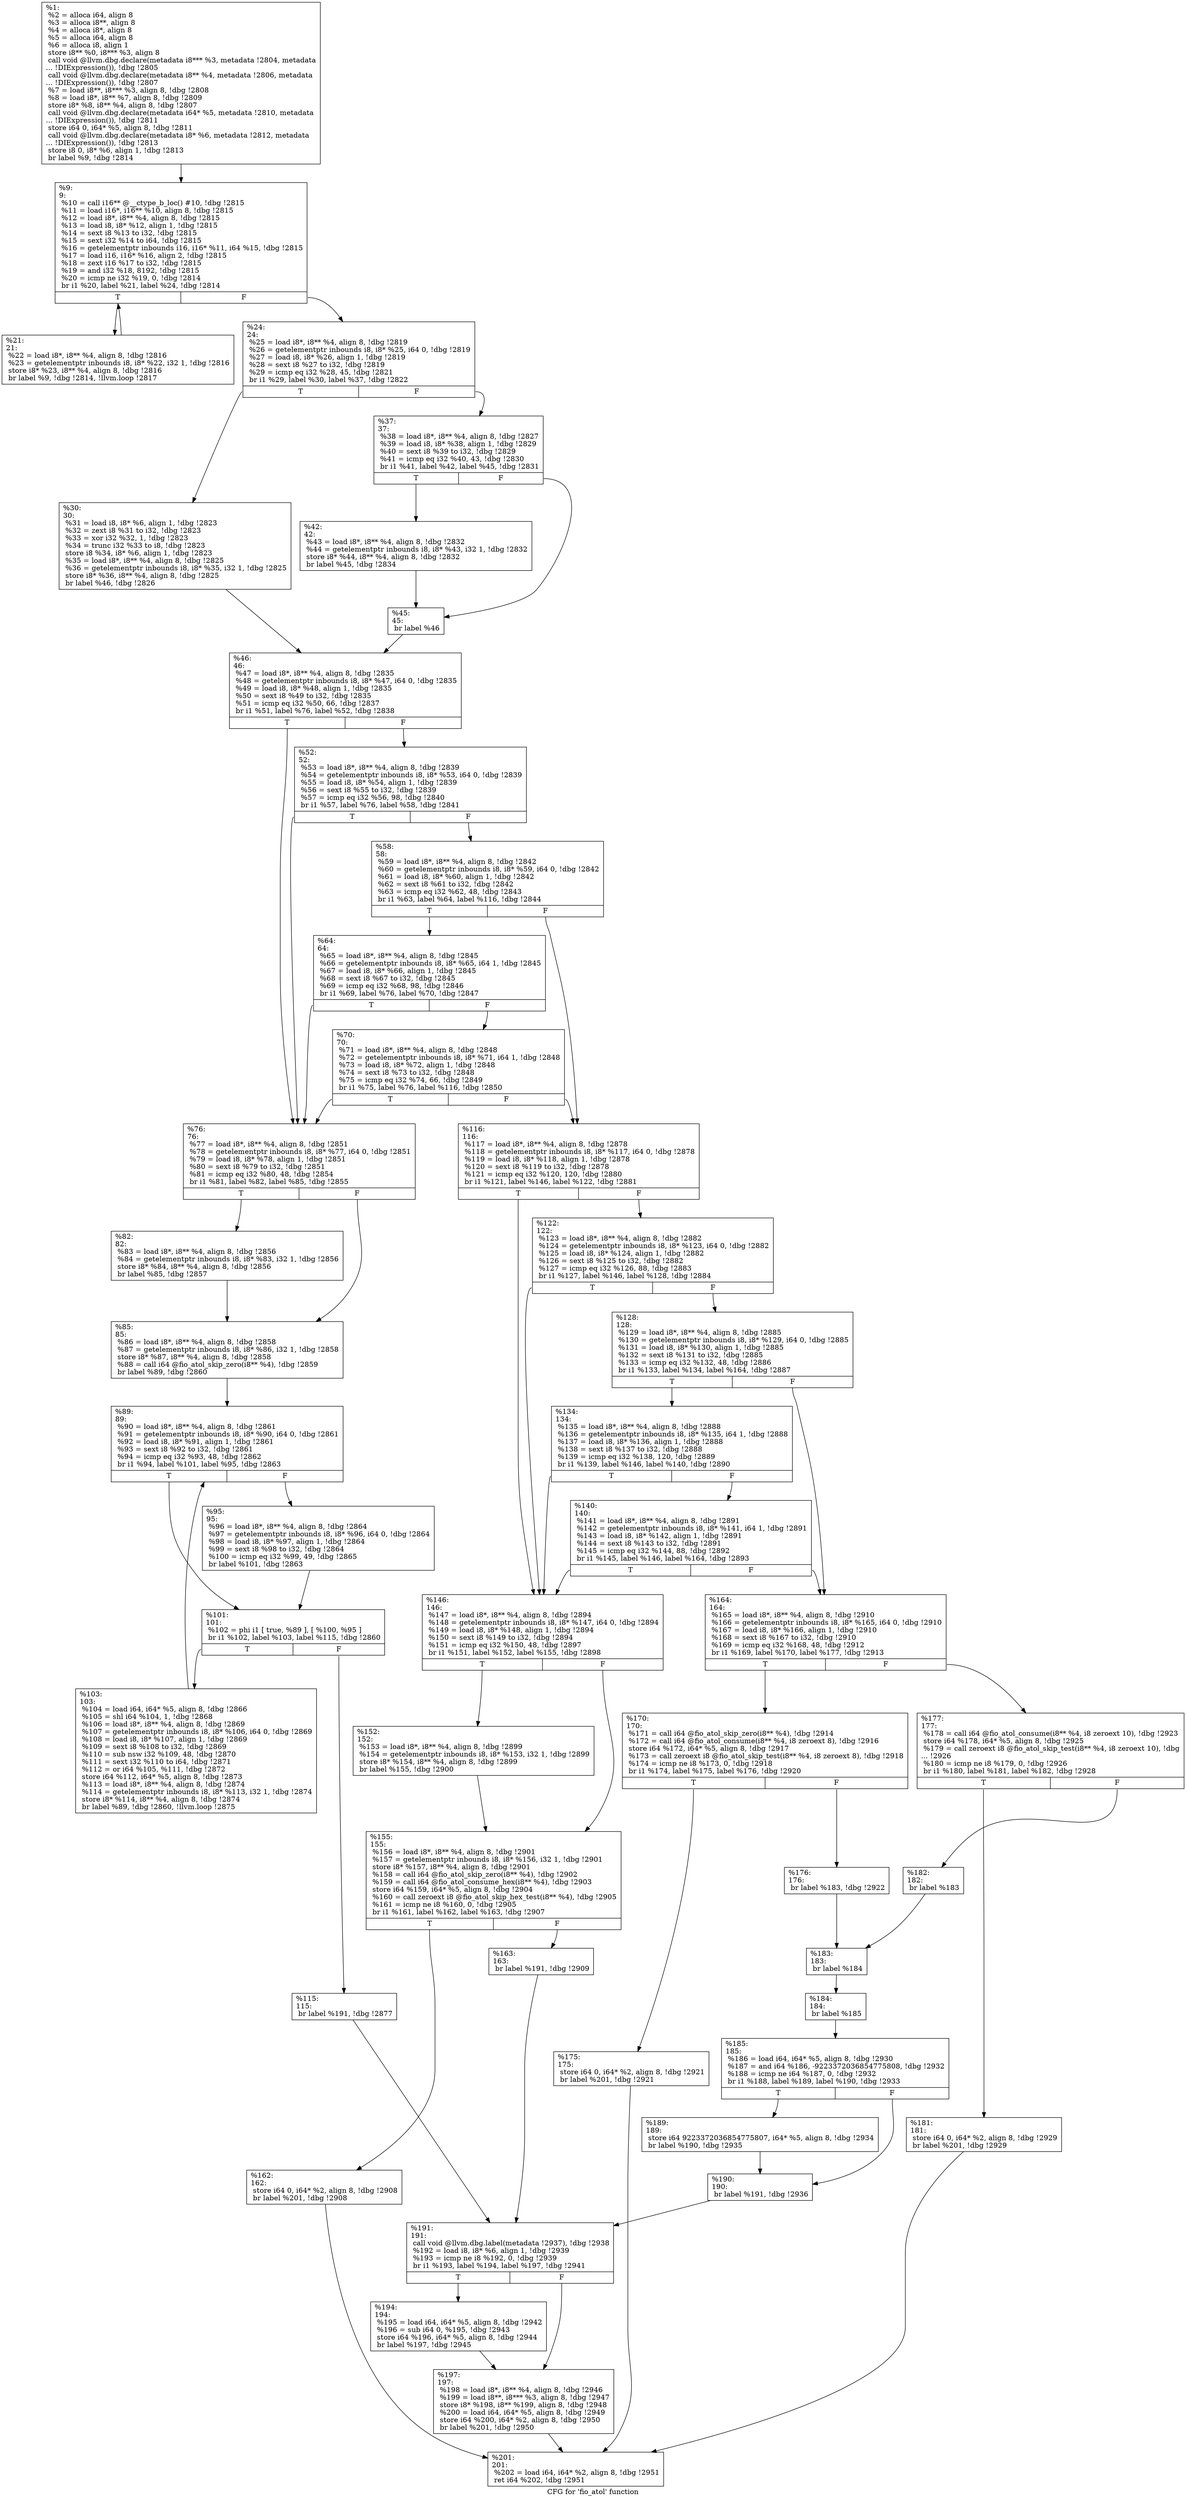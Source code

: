 digraph "CFG for 'fio_atol' function" {
	label="CFG for 'fio_atol' function";

	Node0x55685157c3d0 [shape=record,label="{%1:\l  %2 = alloca i64, align 8\l  %3 = alloca i8**, align 8\l  %4 = alloca i8*, align 8\l  %5 = alloca i64, align 8\l  %6 = alloca i8, align 1\l  store i8** %0, i8*** %3, align 8\l  call void @llvm.dbg.declare(metadata i8*** %3, metadata !2804, metadata\l... !DIExpression()), !dbg !2805\l  call void @llvm.dbg.declare(metadata i8** %4, metadata !2806, metadata\l... !DIExpression()), !dbg !2807\l  %7 = load i8**, i8*** %3, align 8, !dbg !2808\l  %8 = load i8*, i8** %7, align 8, !dbg !2809\l  store i8* %8, i8** %4, align 8, !dbg !2807\l  call void @llvm.dbg.declare(metadata i64* %5, metadata !2810, metadata\l... !DIExpression()), !dbg !2811\l  store i64 0, i64* %5, align 8, !dbg !2811\l  call void @llvm.dbg.declare(metadata i8* %6, metadata !2812, metadata\l... !DIExpression()), !dbg !2813\l  store i8 0, i8* %6, align 1, !dbg !2813\l  br label %9, !dbg !2814\l}"];
	Node0x55685157c3d0 -> Node0x55685157d490;
	Node0x55685157d490 [shape=record,label="{%9:\l9:                                                \l  %10 = call i16** @__ctype_b_loc() #10, !dbg !2815\l  %11 = load i16*, i16** %10, align 8, !dbg !2815\l  %12 = load i8*, i8** %4, align 8, !dbg !2815\l  %13 = load i8, i8* %12, align 1, !dbg !2815\l  %14 = sext i8 %13 to i32, !dbg !2815\l  %15 = sext i32 %14 to i64, !dbg !2815\l  %16 = getelementptr inbounds i16, i16* %11, i64 %15, !dbg !2815\l  %17 = load i16, i16* %16, align 2, !dbg !2815\l  %18 = zext i16 %17 to i32, !dbg !2815\l  %19 = and i32 %18, 8192, !dbg !2815\l  %20 = icmp ne i32 %19, 0, !dbg !2814\l  br i1 %20, label %21, label %24, !dbg !2814\l|{<s0>T|<s1>F}}"];
	Node0x55685157d490:s0 -> Node0x55685157d4e0;
	Node0x55685157d490:s1 -> Node0x55685157d530;
	Node0x55685157d4e0 [shape=record,label="{%21:\l21:                                               \l  %22 = load i8*, i8** %4, align 8, !dbg !2816\l  %23 = getelementptr inbounds i8, i8* %22, i32 1, !dbg !2816\l  store i8* %23, i8** %4, align 8, !dbg !2816\l  br label %9, !dbg !2814, !llvm.loop !2817\l}"];
	Node0x55685157d4e0 -> Node0x55685157d490;
	Node0x55685157d530 [shape=record,label="{%24:\l24:                                               \l  %25 = load i8*, i8** %4, align 8, !dbg !2819\l  %26 = getelementptr inbounds i8, i8* %25, i64 0, !dbg !2819\l  %27 = load i8, i8* %26, align 1, !dbg !2819\l  %28 = sext i8 %27 to i32, !dbg !2819\l  %29 = icmp eq i32 %28, 45, !dbg !2821\l  br i1 %29, label %30, label %37, !dbg !2822\l|{<s0>T|<s1>F}}"];
	Node0x55685157d530:s0 -> Node0x55685157d580;
	Node0x55685157d530:s1 -> Node0x55685157d5d0;
	Node0x55685157d580 [shape=record,label="{%30:\l30:                                               \l  %31 = load i8, i8* %6, align 1, !dbg !2823\l  %32 = zext i8 %31 to i32, !dbg !2823\l  %33 = xor i32 %32, 1, !dbg !2823\l  %34 = trunc i32 %33 to i8, !dbg !2823\l  store i8 %34, i8* %6, align 1, !dbg !2823\l  %35 = load i8*, i8** %4, align 8, !dbg !2825\l  %36 = getelementptr inbounds i8, i8* %35, i32 1, !dbg !2825\l  store i8* %36, i8** %4, align 8, !dbg !2825\l  br label %46, !dbg !2826\l}"];
	Node0x55685157d580 -> Node0x55685157d6c0;
	Node0x55685157d5d0 [shape=record,label="{%37:\l37:                                               \l  %38 = load i8*, i8** %4, align 8, !dbg !2827\l  %39 = load i8, i8* %38, align 1, !dbg !2829\l  %40 = sext i8 %39 to i32, !dbg !2829\l  %41 = icmp eq i32 %40, 43, !dbg !2830\l  br i1 %41, label %42, label %45, !dbg !2831\l|{<s0>T|<s1>F}}"];
	Node0x55685157d5d0:s0 -> Node0x55685157d620;
	Node0x55685157d5d0:s1 -> Node0x55685157d670;
	Node0x55685157d620 [shape=record,label="{%42:\l42:                                               \l  %43 = load i8*, i8** %4, align 8, !dbg !2832\l  %44 = getelementptr inbounds i8, i8* %43, i32 1, !dbg !2832\l  store i8* %44, i8** %4, align 8, !dbg !2832\l  br label %45, !dbg !2834\l}"];
	Node0x55685157d620 -> Node0x55685157d670;
	Node0x55685157d670 [shape=record,label="{%45:\l45:                                               \l  br label %46\l}"];
	Node0x55685157d670 -> Node0x55685157d6c0;
	Node0x55685157d6c0 [shape=record,label="{%46:\l46:                                               \l  %47 = load i8*, i8** %4, align 8, !dbg !2835\l  %48 = getelementptr inbounds i8, i8* %47, i64 0, !dbg !2835\l  %49 = load i8, i8* %48, align 1, !dbg !2835\l  %50 = sext i8 %49 to i32, !dbg !2835\l  %51 = icmp eq i32 %50, 66, !dbg !2837\l  br i1 %51, label %76, label %52, !dbg !2838\l|{<s0>T|<s1>F}}"];
	Node0x55685157d6c0:s0 -> Node0x55685157d850;
	Node0x55685157d6c0:s1 -> Node0x55685157d710;
	Node0x55685157d710 [shape=record,label="{%52:\l52:                                               \l  %53 = load i8*, i8** %4, align 8, !dbg !2839\l  %54 = getelementptr inbounds i8, i8* %53, i64 0, !dbg !2839\l  %55 = load i8, i8* %54, align 1, !dbg !2839\l  %56 = sext i8 %55 to i32, !dbg !2839\l  %57 = icmp eq i32 %56, 98, !dbg !2840\l  br i1 %57, label %76, label %58, !dbg !2841\l|{<s0>T|<s1>F}}"];
	Node0x55685157d710:s0 -> Node0x55685157d850;
	Node0x55685157d710:s1 -> Node0x55685157d760;
	Node0x55685157d760 [shape=record,label="{%58:\l58:                                               \l  %59 = load i8*, i8** %4, align 8, !dbg !2842\l  %60 = getelementptr inbounds i8, i8* %59, i64 0, !dbg !2842\l  %61 = load i8, i8* %60, align 1, !dbg !2842\l  %62 = sext i8 %61 to i32, !dbg !2842\l  %63 = icmp eq i32 %62, 48, !dbg !2843\l  br i1 %63, label %64, label %116, !dbg !2844\l|{<s0>T|<s1>F}}"];
	Node0x55685157d760:s0 -> Node0x55685157d7b0;
	Node0x55685157d760:s1 -> Node0x55685157dad0;
	Node0x55685157d7b0 [shape=record,label="{%64:\l64:                                               \l  %65 = load i8*, i8** %4, align 8, !dbg !2845\l  %66 = getelementptr inbounds i8, i8* %65, i64 1, !dbg !2845\l  %67 = load i8, i8* %66, align 1, !dbg !2845\l  %68 = sext i8 %67 to i32, !dbg !2845\l  %69 = icmp eq i32 %68, 98, !dbg !2846\l  br i1 %69, label %76, label %70, !dbg !2847\l|{<s0>T|<s1>F}}"];
	Node0x55685157d7b0:s0 -> Node0x55685157d850;
	Node0x55685157d7b0:s1 -> Node0x55685157d800;
	Node0x55685157d800 [shape=record,label="{%70:\l70:                                               \l  %71 = load i8*, i8** %4, align 8, !dbg !2848\l  %72 = getelementptr inbounds i8, i8* %71, i64 1, !dbg !2848\l  %73 = load i8, i8* %72, align 1, !dbg !2848\l  %74 = sext i8 %73 to i32, !dbg !2848\l  %75 = icmp eq i32 %74, 66, !dbg !2849\l  br i1 %75, label %76, label %116, !dbg !2850\l|{<s0>T|<s1>F}}"];
	Node0x55685157d800:s0 -> Node0x55685157d850;
	Node0x55685157d800:s1 -> Node0x55685157dad0;
	Node0x55685157d850 [shape=record,label="{%76:\l76:                                               \l  %77 = load i8*, i8** %4, align 8, !dbg !2851\l  %78 = getelementptr inbounds i8, i8* %77, i64 0, !dbg !2851\l  %79 = load i8, i8* %78, align 1, !dbg !2851\l  %80 = sext i8 %79 to i32, !dbg !2851\l  %81 = icmp eq i32 %80, 48, !dbg !2854\l  br i1 %81, label %82, label %85, !dbg !2855\l|{<s0>T|<s1>F}}"];
	Node0x55685157d850:s0 -> Node0x55685157d8a0;
	Node0x55685157d850:s1 -> Node0x55685157d8f0;
	Node0x55685157d8a0 [shape=record,label="{%82:\l82:                                               \l  %83 = load i8*, i8** %4, align 8, !dbg !2856\l  %84 = getelementptr inbounds i8, i8* %83, i32 1, !dbg !2856\l  store i8* %84, i8** %4, align 8, !dbg !2856\l  br label %85, !dbg !2857\l}"];
	Node0x55685157d8a0 -> Node0x55685157d8f0;
	Node0x55685157d8f0 [shape=record,label="{%85:\l85:                                               \l  %86 = load i8*, i8** %4, align 8, !dbg !2858\l  %87 = getelementptr inbounds i8, i8* %86, i32 1, !dbg !2858\l  store i8* %87, i8** %4, align 8, !dbg !2858\l  %88 = call i64 @fio_atol_skip_zero(i8** %4), !dbg !2859\l  br label %89, !dbg !2860\l}"];
	Node0x55685157d8f0 -> Node0x55685157d940;
	Node0x55685157d940 [shape=record,label="{%89:\l89:                                               \l  %90 = load i8*, i8** %4, align 8, !dbg !2861\l  %91 = getelementptr inbounds i8, i8* %90, i64 0, !dbg !2861\l  %92 = load i8, i8* %91, align 1, !dbg !2861\l  %93 = sext i8 %92 to i32, !dbg !2861\l  %94 = icmp eq i32 %93, 48, !dbg !2862\l  br i1 %94, label %101, label %95, !dbg !2863\l|{<s0>T|<s1>F}}"];
	Node0x55685157d940:s0 -> Node0x55685157d9e0;
	Node0x55685157d940:s1 -> Node0x55685157d990;
	Node0x55685157d990 [shape=record,label="{%95:\l95:                                               \l  %96 = load i8*, i8** %4, align 8, !dbg !2864\l  %97 = getelementptr inbounds i8, i8* %96, i64 0, !dbg !2864\l  %98 = load i8, i8* %97, align 1, !dbg !2864\l  %99 = sext i8 %98 to i32, !dbg !2864\l  %100 = icmp eq i32 %99, 49, !dbg !2865\l  br label %101, !dbg !2863\l}"];
	Node0x55685157d990 -> Node0x55685157d9e0;
	Node0x55685157d9e0 [shape=record,label="{%101:\l101:                                              \l  %102 = phi i1 [ true, %89 ], [ %100, %95 ]\l  br i1 %102, label %103, label %115, !dbg !2860\l|{<s0>T|<s1>F}}"];
	Node0x55685157d9e0:s0 -> Node0x55685157da30;
	Node0x55685157d9e0:s1 -> Node0x55685157da80;
	Node0x55685157da30 [shape=record,label="{%103:\l103:                                              \l  %104 = load i64, i64* %5, align 8, !dbg !2866\l  %105 = shl i64 %104, 1, !dbg !2868\l  %106 = load i8*, i8** %4, align 8, !dbg !2869\l  %107 = getelementptr inbounds i8, i8* %106, i64 0, !dbg !2869\l  %108 = load i8, i8* %107, align 1, !dbg !2869\l  %109 = sext i8 %108 to i32, !dbg !2869\l  %110 = sub nsw i32 %109, 48, !dbg !2870\l  %111 = sext i32 %110 to i64, !dbg !2871\l  %112 = or i64 %105, %111, !dbg !2872\l  store i64 %112, i64* %5, align 8, !dbg !2873\l  %113 = load i8*, i8** %4, align 8, !dbg !2874\l  %114 = getelementptr inbounds i8, i8* %113, i32 1, !dbg !2874\l  store i8* %114, i8** %4, align 8, !dbg !2874\l  br label %89, !dbg !2860, !llvm.loop !2875\l}"];
	Node0x55685157da30 -> Node0x55685157d940;
	Node0x55685157da80 [shape=record,label="{%115:\l115:                                              \l  br label %191, !dbg !2877\l}"];
	Node0x55685157da80 -> Node0x55685157e1b0;
	Node0x55685157dad0 [shape=record,label="{%116:\l116:                                              \l  %117 = load i8*, i8** %4, align 8, !dbg !2878\l  %118 = getelementptr inbounds i8, i8* %117, i64 0, !dbg !2878\l  %119 = load i8, i8* %118, align 1, !dbg !2878\l  %120 = sext i8 %119 to i32, !dbg !2878\l  %121 = icmp eq i32 %120, 120, !dbg !2880\l  br i1 %121, label %146, label %122, !dbg !2881\l|{<s0>T|<s1>F}}"];
	Node0x55685157dad0:s0 -> Node0x55685157dc60;
	Node0x55685157dad0:s1 -> Node0x55685157db20;
	Node0x55685157db20 [shape=record,label="{%122:\l122:                                              \l  %123 = load i8*, i8** %4, align 8, !dbg !2882\l  %124 = getelementptr inbounds i8, i8* %123, i64 0, !dbg !2882\l  %125 = load i8, i8* %124, align 1, !dbg !2882\l  %126 = sext i8 %125 to i32, !dbg !2882\l  %127 = icmp eq i32 %126, 88, !dbg !2883\l  br i1 %127, label %146, label %128, !dbg !2884\l|{<s0>T|<s1>F}}"];
	Node0x55685157db20:s0 -> Node0x55685157dc60;
	Node0x55685157db20:s1 -> Node0x55685157db70;
	Node0x55685157db70 [shape=record,label="{%128:\l128:                                              \l  %129 = load i8*, i8** %4, align 8, !dbg !2885\l  %130 = getelementptr inbounds i8, i8* %129, i64 0, !dbg !2885\l  %131 = load i8, i8* %130, align 1, !dbg !2885\l  %132 = sext i8 %131 to i32, !dbg !2885\l  %133 = icmp eq i32 %132, 48, !dbg !2886\l  br i1 %133, label %134, label %164, !dbg !2887\l|{<s0>T|<s1>F}}"];
	Node0x55685157db70:s0 -> Node0x55685157dbc0;
	Node0x55685157db70:s1 -> Node0x55685157ddf0;
	Node0x55685157dbc0 [shape=record,label="{%134:\l134:                                              \l  %135 = load i8*, i8** %4, align 8, !dbg !2888\l  %136 = getelementptr inbounds i8, i8* %135, i64 1, !dbg !2888\l  %137 = load i8, i8* %136, align 1, !dbg !2888\l  %138 = sext i8 %137 to i32, !dbg !2888\l  %139 = icmp eq i32 %138, 120, !dbg !2889\l  br i1 %139, label %146, label %140, !dbg !2890\l|{<s0>T|<s1>F}}"];
	Node0x55685157dbc0:s0 -> Node0x55685157dc60;
	Node0x55685157dbc0:s1 -> Node0x55685157dc10;
	Node0x55685157dc10 [shape=record,label="{%140:\l140:                                              \l  %141 = load i8*, i8** %4, align 8, !dbg !2891\l  %142 = getelementptr inbounds i8, i8* %141, i64 1, !dbg !2891\l  %143 = load i8, i8* %142, align 1, !dbg !2891\l  %144 = sext i8 %143 to i32, !dbg !2891\l  %145 = icmp eq i32 %144, 88, !dbg !2892\l  br i1 %145, label %146, label %164, !dbg !2893\l|{<s0>T|<s1>F}}"];
	Node0x55685157dc10:s0 -> Node0x55685157dc60;
	Node0x55685157dc10:s1 -> Node0x55685157ddf0;
	Node0x55685157dc60 [shape=record,label="{%146:\l146:                                              \l  %147 = load i8*, i8** %4, align 8, !dbg !2894\l  %148 = getelementptr inbounds i8, i8* %147, i64 0, !dbg !2894\l  %149 = load i8, i8* %148, align 1, !dbg !2894\l  %150 = sext i8 %149 to i32, !dbg !2894\l  %151 = icmp eq i32 %150, 48, !dbg !2897\l  br i1 %151, label %152, label %155, !dbg !2898\l|{<s0>T|<s1>F}}"];
	Node0x55685157dc60:s0 -> Node0x55685157dcb0;
	Node0x55685157dc60:s1 -> Node0x55685157dd00;
	Node0x55685157dcb0 [shape=record,label="{%152:\l152:                                              \l  %153 = load i8*, i8** %4, align 8, !dbg !2899\l  %154 = getelementptr inbounds i8, i8* %153, i32 1, !dbg !2899\l  store i8* %154, i8** %4, align 8, !dbg !2899\l  br label %155, !dbg !2900\l}"];
	Node0x55685157dcb0 -> Node0x55685157dd00;
	Node0x55685157dd00 [shape=record,label="{%155:\l155:                                              \l  %156 = load i8*, i8** %4, align 8, !dbg !2901\l  %157 = getelementptr inbounds i8, i8* %156, i32 1, !dbg !2901\l  store i8* %157, i8** %4, align 8, !dbg !2901\l  %158 = call i64 @fio_atol_skip_zero(i8** %4), !dbg !2902\l  %159 = call i64 @fio_atol_consume_hex(i8** %4), !dbg !2903\l  store i64 %159, i64* %5, align 8, !dbg !2904\l  %160 = call zeroext i8 @fio_atol_skip_hex_test(i8** %4), !dbg !2905\l  %161 = icmp ne i8 %160, 0, !dbg !2905\l  br i1 %161, label %162, label %163, !dbg !2907\l|{<s0>T|<s1>F}}"];
	Node0x55685157dd00:s0 -> Node0x55685157dd50;
	Node0x55685157dd00:s1 -> Node0x55685157dda0;
	Node0x55685157dd50 [shape=record,label="{%162:\l162:                                              \l  store i64 0, i64* %2, align 8, !dbg !2908\l  br label %201, !dbg !2908\l}"];
	Node0x55685157dd50 -> Node0x55685157e2a0;
	Node0x55685157dda0 [shape=record,label="{%163:\l163:                                              \l  br label %191, !dbg !2909\l}"];
	Node0x55685157dda0 -> Node0x55685157e1b0;
	Node0x55685157ddf0 [shape=record,label="{%164:\l164:                                              \l  %165 = load i8*, i8** %4, align 8, !dbg !2910\l  %166 = getelementptr inbounds i8, i8* %165, i64 0, !dbg !2910\l  %167 = load i8, i8* %166, align 1, !dbg !2910\l  %168 = sext i8 %167 to i32, !dbg !2910\l  %169 = icmp eq i32 %168, 48, !dbg !2912\l  br i1 %169, label %170, label %177, !dbg !2913\l|{<s0>T|<s1>F}}"];
	Node0x55685157ddf0:s0 -> Node0x55685157de40;
	Node0x55685157ddf0:s1 -> Node0x55685157df30;
	Node0x55685157de40 [shape=record,label="{%170:\l170:                                              \l  %171 = call i64 @fio_atol_skip_zero(i8** %4), !dbg !2914\l  %172 = call i64 @fio_atol_consume(i8** %4, i8 zeroext 8), !dbg !2916\l  store i64 %172, i64* %5, align 8, !dbg !2917\l  %173 = call zeroext i8 @fio_atol_skip_test(i8** %4, i8 zeroext 8), !dbg !2918\l  %174 = icmp ne i8 %173, 0, !dbg !2918\l  br i1 %174, label %175, label %176, !dbg !2920\l|{<s0>T|<s1>F}}"];
	Node0x55685157de40:s0 -> Node0x55685157de90;
	Node0x55685157de40:s1 -> Node0x55685157dee0;
	Node0x55685157de90 [shape=record,label="{%175:\l175:                                              \l  store i64 0, i64* %2, align 8, !dbg !2921\l  br label %201, !dbg !2921\l}"];
	Node0x55685157de90 -> Node0x55685157e2a0;
	Node0x55685157dee0 [shape=record,label="{%176:\l176:                                              \l  br label %183, !dbg !2922\l}"];
	Node0x55685157dee0 -> Node0x55685157e020;
	Node0x55685157df30 [shape=record,label="{%177:\l177:                                              \l  %178 = call i64 @fio_atol_consume(i8** %4, i8 zeroext 10), !dbg !2923\l  store i64 %178, i64* %5, align 8, !dbg !2925\l  %179 = call zeroext i8 @fio_atol_skip_test(i8** %4, i8 zeroext 10), !dbg\l... !2926\l  %180 = icmp ne i8 %179, 0, !dbg !2926\l  br i1 %180, label %181, label %182, !dbg !2928\l|{<s0>T|<s1>F}}"];
	Node0x55685157df30:s0 -> Node0x55685157df80;
	Node0x55685157df30:s1 -> Node0x55685157dfd0;
	Node0x55685157df80 [shape=record,label="{%181:\l181:                                              \l  store i64 0, i64* %2, align 8, !dbg !2929\l  br label %201, !dbg !2929\l}"];
	Node0x55685157df80 -> Node0x55685157e2a0;
	Node0x55685157dfd0 [shape=record,label="{%182:\l182:                                              \l  br label %183\l}"];
	Node0x55685157dfd0 -> Node0x55685157e020;
	Node0x55685157e020 [shape=record,label="{%183:\l183:                                              \l  br label %184\l}"];
	Node0x55685157e020 -> Node0x55685157e070;
	Node0x55685157e070 [shape=record,label="{%184:\l184:                                              \l  br label %185\l}"];
	Node0x55685157e070 -> Node0x55685157e0c0;
	Node0x55685157e0c0 [shape=record,label="{%185:\l185:                                              \l  %186 = load i64, i64* %5, align 8, !dbg !2930\l  %187 = and i64 %186, -9223372036854775808, !dbg !2932\l  %188 = icmp ne i64 %187, 0, !dbg !2932\l  br i1 %188, label %189, label %190, !dbg !2933\l|{<s0>T|<s1>F}}"];
	Node0x55685157e0c0:s0 -> Node0x55685157e110;
	Node0x55685157e0c0:s1 -> Node0x55685157e160;
	Node0x55685157e110 [shape=record,label="{%189:\l189:                                              \l  store i64 9223372036854775807, i64* %5, align 8, !dbg !2934\l  br label %190, !dbg !2935\l}"];
	Node0x55685157e110 -> Node0x55685157e160;
	Node0x55685157e160 [shape=record,label="{%190:\l190:                                              \l  br label %191, !dbg !2936\l}"];
	Node0x55685157e160 -> Node0x55685157e1b0;
	Node0x55685157e1b0 [shape=record,label="{%191:\l191:                                              \l  call void @llvm.dbg.label(metadata !2937), !dbg !2938\l  %192 = load i8, i8* %6, align 1, !dbg !2939\l  %193 = icmp ne i8 %192, 0, !dbg !2939\l  br i1 %193, label %194, label %197, !dbg !2941\l|{<s0>T|<s1>F}}"];
	Node0x55685157e1b0:s0 -> Node0x55685157e200;
	Node0x55685157e1b0:s1 -> Node0x55685157e250;
	Node0x55685157e200 [shape=record,label="{%194:\l194:                                              \l  %195 = load i64, i64* %5, align 8, !dbg !2942\l  %196 = sub i64 0, %195, !dbg !2943\l  store i64 %196, i64* %5, align 8, !dbg !2944\l  br label %197, !dbg !2945\l}"];
	Node0x55685157e200 -> Node0x55685157e250;
	Node0x55685157e250 [shape=record,label="{%197:\l197:                                              \l  %198 = load i8*, i8** %4, align 8, !dbg !2946\l  %199 = load i8**, i8*** %3, align 8, !dbg !2947\l  store i8* %198, i8** %199, align 8, !dbg !2948\l  %200 = load i64, i64* %5, align 8, !dbg !2949\l  store i64 %200, i64* %2, align 8, !dbg !2950\l  br label %201, !dbg !2950\l}"];
	Node0x55685157e250 -> Node0x55685157e2a0;
	Node0x55685157e2a0 [shape=record,label="{%201:\l201:                                              \l  %202 = load i64, i64* %2, align 8, !dbg !2951\l  ret i64 %202, !dbg !2951\l}"];
}
